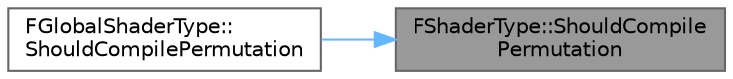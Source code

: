 digraph "FShaderType::ShouldCompilePermutation"
{
 // INTERACTIVE_SVG=YES
 // LATEX_PDF_SIZE
  bgcolor="transparent";
  edge [fontname=Helvetica,fontsize=10,labelfontname=Helvetica,labelfontsize=10];
  node [fontname=Helvetica,fontsize=10,shape=box,height=0.2,width=0.4];
  rankdir="RL";
  Node1 [id="Node000001",label="FShaderType::ShouldCompile\lPermutation",height=0.2,width=0.4,color="gray40", fillcolor="grey60", style="filled", fontcolor="black",tooltip=" "];
  Node1 -> Node2 [id="edge1_Node000001_Node000002",dir="back",color="steelblue1",style="solid",tooltip=" "];
  Node2 [id="Node000002",label="FGlobalShaderType::\lShouldCompilePermutation",height=0.2,width=0.4,color="grey40", fillcolor="white", style="filled",URL="$d5/d2a/classFGlobalShaderType.html#ab0fac927a4373acfb4e1f0cdc1aa41e9",tooltip="Checks if the shader type should be cached for a particular platform."];
}
